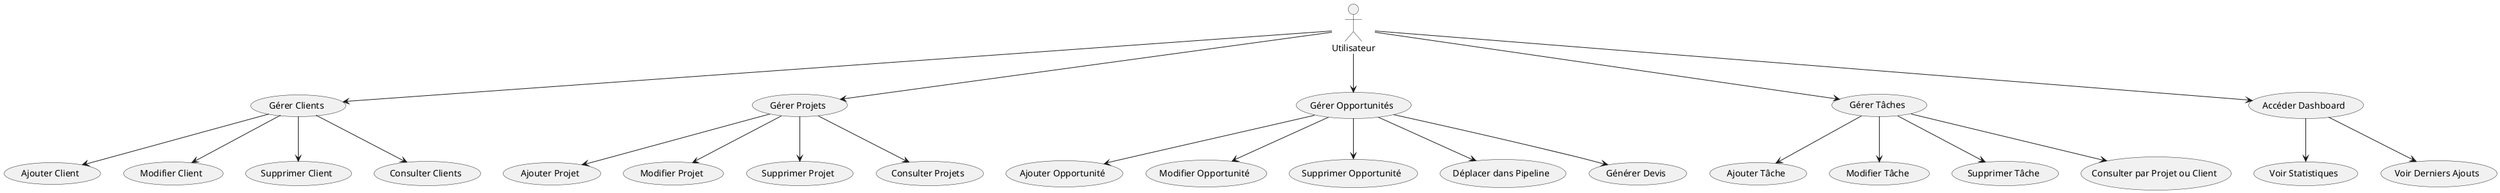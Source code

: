 @startuml
actor Utilisateur

Utilisateur --> (Gérer Clients)
Utilisateur --> (Gérer Projets)
Utilisateur --> (Gérer Opportunités)
Utilisateur --> (Gérer Tâches)
Utilisateur --> (Accéder Dashboard)

(Gérer Clients) --> (Ajouter Client)
(Gérer Clients) --> (Modifier Client)
(Gérer Clients) --> (Supprimer Client)
(Gérer Clients) --> (Consulter Clients)

(Gérer Projets) --> (Ajouter Projet)
(Gérer Projets) --> (Modifier Projet)
(Gérer Projets) --> (Supprimer Projet)
(Gérer Projets) --> (Consulter Projets)

(Gérer Opportunités) --> (Ajouter Opportunité)
(Gérer Opportunités) --> (Modifier Opportunité)
(Gérer Opportunités) --> (Supprimer Opportunité)
(Gérer Opportunités) --> (Déplacer dans Pipeline)
(Gérer Opportunités) --> (Générer Devis)

(Gérer Tâches) --> (Ajouter Tâche)
(Gérer Tâches) --> (Modifier Tâche)
(Gérer Tâches) --> (Supprimer Tâche)
(Gérer Tâches) --> (Consulter par Projet ou Client)

(Accéder Dashboard) --> (Voir Statistiques)
(Accéder Dashboard) --> (Voir Derniers Ajouts)
@enduml
